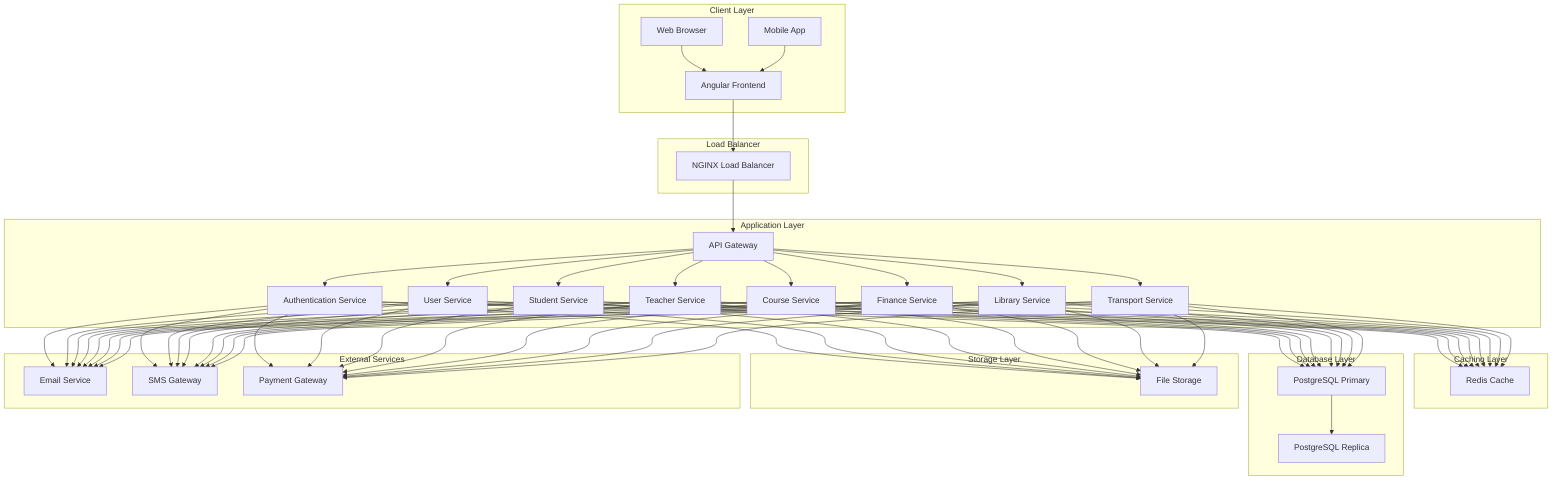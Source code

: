 graph TB
    subgraph Client Layer
        A[Web Browser] --> B[Angular Frontend]
        M[Mobile App] --> B
    end

    subgraph Load Balancer
        B --> C[NGINX Load Balancer]
    end

    subgraph Application Layer
        C --> D[API Gateway]
        D --> E[Authentication Service]
        D --> F[User Service]
        D --> G[Student Service]
        D --> H[Teacher Service]
        D --> I[Course Service]
        D --> J[Finance Service]
        D --> K[Library Service]
        D --> L[Transport Service]
    end

    subgraph Caching Layer
        E & F & G & H & I & J & K & L --> N[Redis Cache]
    end

    subgraph Database Layer
        E & F & G & H & I & J & K & L --> O[PostgreSQL Primary]
        O --> P[PostgreSQL Replica]
    end

    subgraph Storage Layer
        E & F & G & H & I & J & K & L --> Q[File Storage]
    end

    subgraph External Services
        R[Email Service]
        S[SMS Gateway]
        T[Payment Gateway]
        E & F & G & H & I & J & K & L --> R & S & T
    end